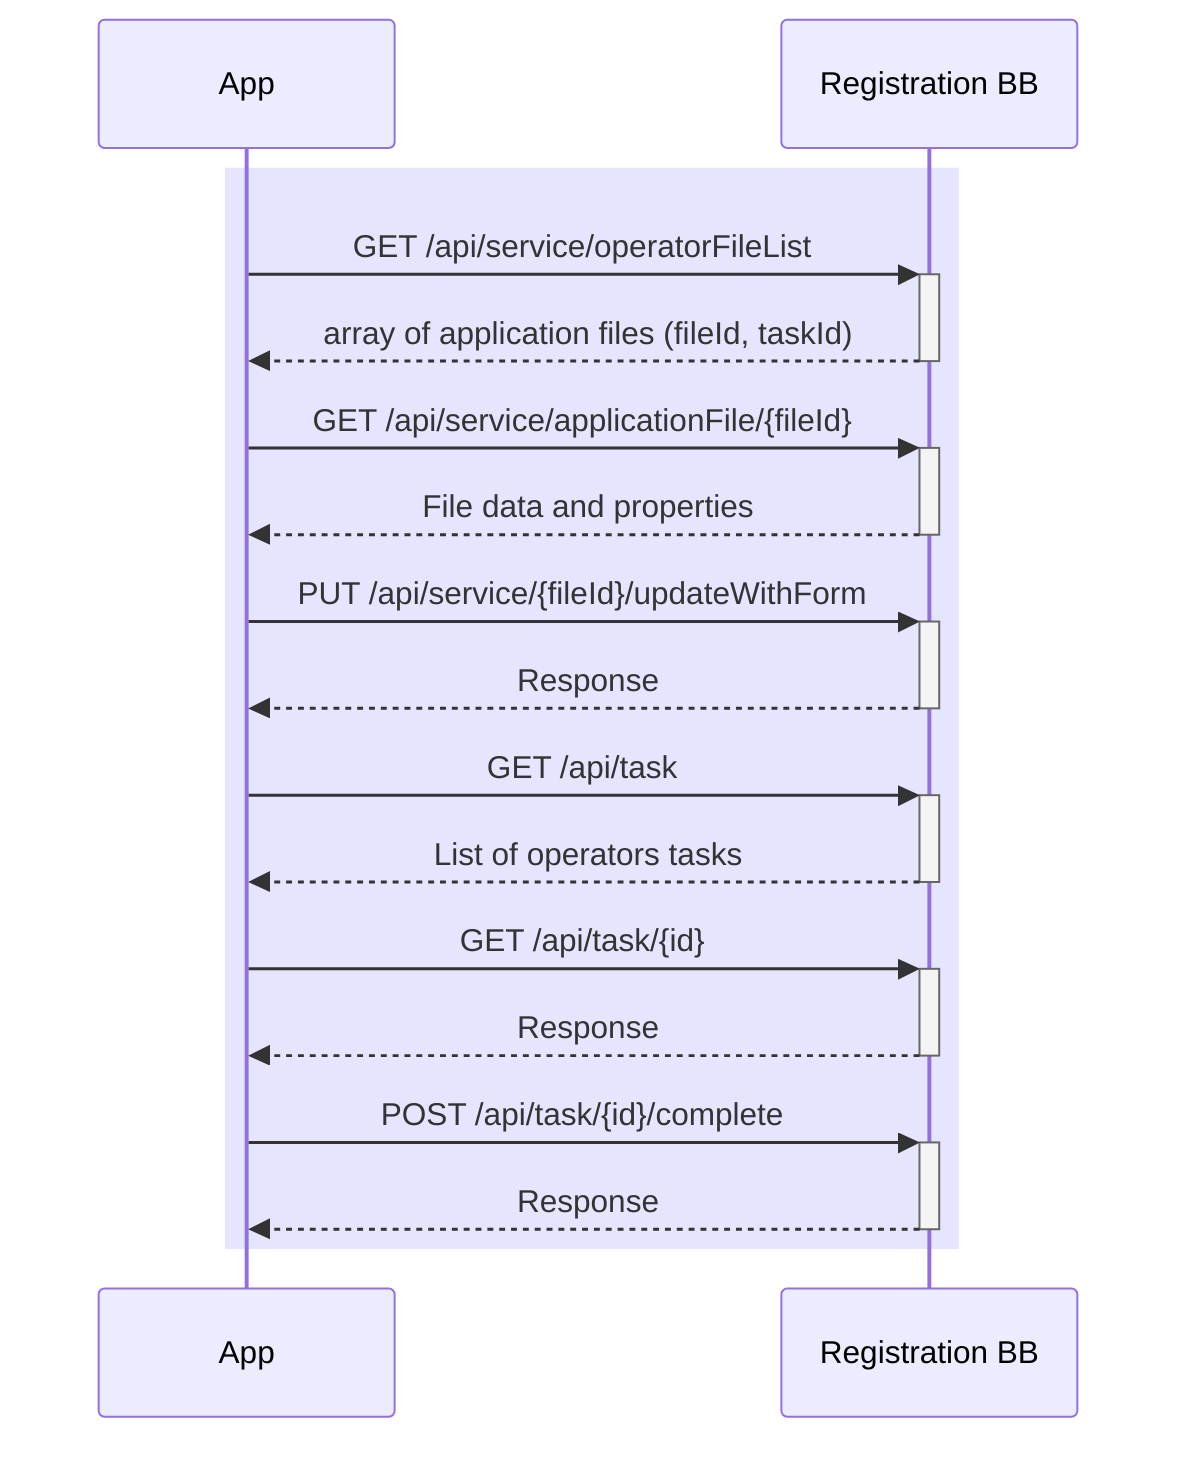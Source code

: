 sequenceDiagram
    rect rgba(0, 0, 255, .1)


    App->>+Registration BB: GET /api/service/operatorFileList
    Registration BB-->>-App: array of application files (fileId, taskId)
    
    App->>+Registration BB: GET /api/service/applicationFile/{fileId}
    Registration BB-->>-App: File data and properties

    App->>+Registration BB: PUT /api/service/{fileId}/updateWithForm
    Registration BB-->>-App: Response

    App->>+Registration BB: GET /api/task
    Registration BB-->>-App: List of operators tasks

    App->>+Registration BB: GET /api/task/{id}
    Registration BB-->>-App: Response


    App->>+Registration BB: POST /api/task/{id}/complete
    Registration BB-->>-App: Response

    
    end